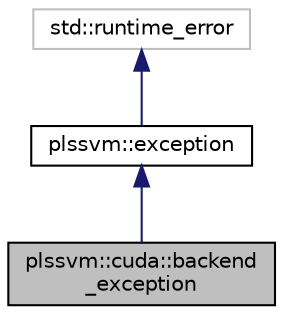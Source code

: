 digraph "plssvm::cuda::backend_exception"
{
 // LATEX_PDF_SIZE
  edge [fontname="Helvetica",fontsize="10",labelfontname="Helvetica",labelfontsize="10"];
  node [fontname="Helvetica",fontsize="10",shape=record];
  Node1 [label="plssvm::cuda::backend\l_exception",height=0.2,width=0.4,color="black", fillcolor="grey75", style="filled", fontcolor="black",tooltip="Exception type thrown if a problem with the CUDA backend occurs."];
  Node2 -> Node1 [dir="back",color="midnightblue",fontsize="10",style="solid",fontname="Helvetica"];
  Node2 [label="plssvm::exception",height=0.2,width=0.4,color="black", fillcolor="white", style="filled",URL="$classplssvm_1_1exception.html",tooltip="Base class for all custom exception types. Forwards its message to std::runtime_error and saves the e..."];
  Node3 -> Node2 [dir="back",color="midnightblue",fontsize="10",style="solid",fontname="Helvetica"];
  Node3 [label="std::runtime_error",height=0.2,width=0.4,color="grey75", fillcolor="white", style="filled",tooltip=" "];
}
